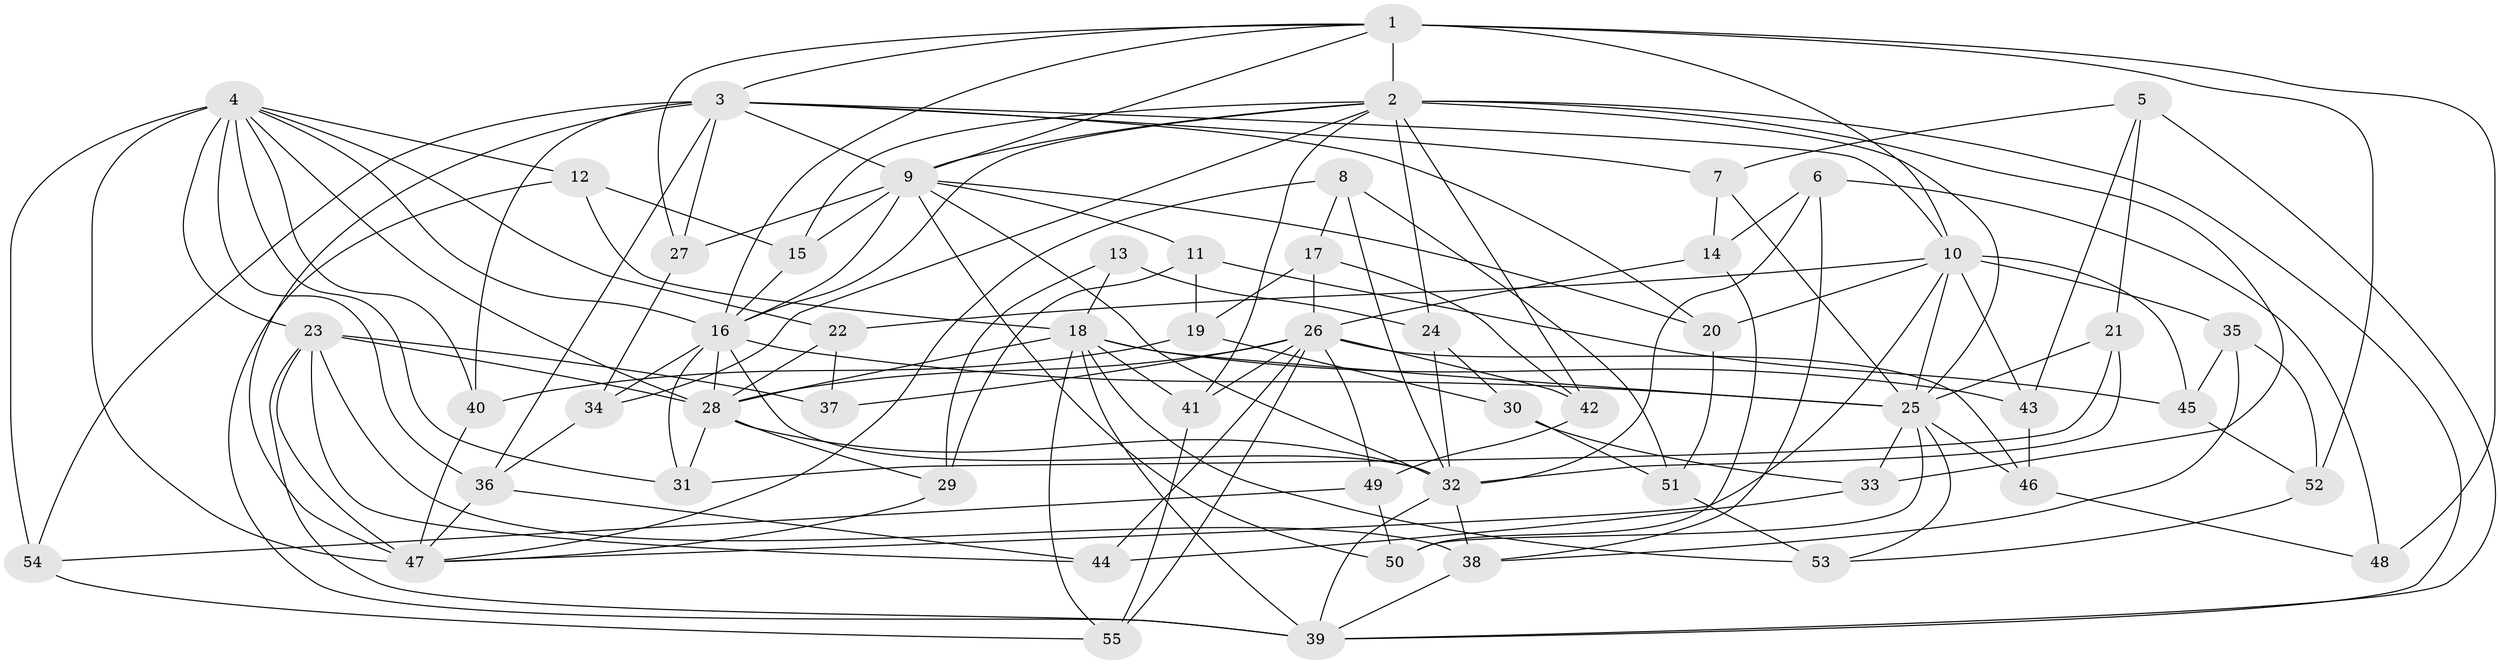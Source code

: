 // original degree distribution, {4: 1.0}
// Generated by graph-tools (version 1.1) at 2025/38/03/09/25 02:38:13]
// undirected, 55 vertices, 148 edges
graph export_dot {
graph [start="1"]
  node [color=gray90,style=filled];
  1;
  2;
  3;
  4;
  5;
  6;
  7;
  8;
  9;
  10;
  11;
  12;
  13;
  14;
  15;
  16;
  17;
  18;
  19;
  20;
  21;
  22;
  23;
  24;
  25;
  26;
  27;
  28;
  29;
  30;
  31;
  32;
  33;
  34;
  35;
  36;
  37;
  38;
  39;
  40;
  41;
  42;
  43;
  44;
  45;
  46;
  47;
  48;
  49;
  50;
  51;
  52;
  53;
  54;
  55;
  1 -- 2 [weight=2.0];
  1 -- 3 [weight=1.0];
  1 -- 9 [weight=1.0];
  1 -- 10 [weight=2.0];
  1 -- 16 [weight=2.0];
  1 -- 27 [weight=1.0];
  1 -- 48 [weight=2.0];
  1 -- 52 [weight=1.0];
  2 -- 9 [weight=1.0];
  2 -- 15 [weight=1.0];
  2 -- 16 [weight=1.0];
  2 -- 24 [weight=1.0];
  2 -- 25 [weight=1.0];
  2 -- 33 [weight=1.0];
  2 -- 34 [weight=1.0];
  2 -- 39 [weight=1.0];
  2 -- 41 [weight=1.0];
  2 -- 42 [weight=1.0];
  3 -- 7 [weight=1.0];
  3 -- 9 [weight=1.0];
  3 -- 10 [weight=1.0];
  3 -- 20 [weight=1.0];
  3 -- 27 [weight=1.0];
  3 -- 36 [weight=1.0];
  3 -- 40 [weight=1.0];
  3 -- 47 [weight=1.0];
  3 -- 54 [weight=1.0];
  4 -- 12 [weight=1.0];
  4 -- 16 [weight=1.0];
  4 -- 22 [weight=1.0];
  4 -- 23 [weight=2.0];
  4 -- 28 [weight=1.0];
  4 -- 31 [weight=1.0];
  4 -- 36 [weight=2.0];
  4 -- 40 [weight=1.0];
  4 -- 47 [weight=1.0];
  4 -- 54 [weight=1.0];
  5 -- 7 [weight=1.0];
  5 -- 21 [weight=1.0];
  5 -- 39 [weight=1.0];
  5 -- 43 [weight=1.0];
  6 -- 14 [weight=1.0];
  6 -- 32 [weight=1.0];
  6 -- 38 [weight=1.0];
  6 -- 48 [weight=1.0];
  7 -- 14 [weight=1.0];
  7 -- 25 [weight=1.0];
  8 -- 17 [weight=1.0];
  8 -- 32 [weight=1.0];
  8 -- 47 [weight=1.0];
  8 -- 51 [weight=1.0];
  9 -- 11 [weight=1.0];
  9 -- 15 [weight=1.0];
  9 -- 16 [weight=1.0];
  9 -- 20 [weight=1.0];
  9 -- 27 [weight=1.0];
  9 -- 32 [weight=1.0];
  9 -- 50 [weight=1.0];
  10 -- 20 [weight=1.0];
  10 -- 22 [weight=1.0];
  10 -- 25 [weight=1.0];
  10 -- 35 [weight=1.0];
  10 -- 43 [weight=1.0];
  10 -- 45 [weight=1.0];
  10 -- 47 [weight=1.0];
  11 -- 19 [weight=1.0];
  11 -- 29 [weight=1.0];
  11 -- 45 [weight=1.0];
  12 -- 15 [weight=1.0];
  12 -- 18 [weight=1.0];
  12 -- 39 [weight=1.0];
  13 -- 18 [weight=2.0];
  13 -- 24 [weight=1.0];
  13 -- 29 [weight=1.0];
  14 -- 26 [weight=1.0];
  14 -- 50 [weight=1.0];
  15 -- 16 [weight=1.0];
  16 -- 25 [weight=1.0];
  16 -- 28 [weight=2.0];
  16 -- 31 [weight=1.0];
  16 -- 32 [weight=1.0];
  16 -- 34 [weight=1.0];
  17 -- 19 [weight=1.0];
  17 -- 26 [weight=1.0];
  17 -- 42 [weight=1.0];
  18 -- 25 [weight=1.0];
  18 -- 28 [weight=1.0];
  18 -- 39 [weight=1.0];
  18 -- 41 [weight=1.0];
  18 -- 43 [weight=1.0];
  18 -- 53 [weight=1.0];
  18 -- 55 [weight=1.0];
  19 -- 30 [weight=1.0];
  19 -- 40 [weight=1.0];
  20 -- 51 [weight=1.0];
  21 -- 25 [weight=1.0];
  21 -- 31 [weight=1.0];
  21 -- 32 [weight=1.0];
  22 -- 28 [weight=1.0];
  22 -- 37 [weight=1.0];
  23 -- 28 [weight=1.0];
  23 -- 37 [weight=2.0];
  23 -- 38 [weight=1.0];
  23 -- 39 [weight=2.0];
  23 -- 44 [weight=1.0];
  23 -- 47 [weight=1.0];
  24 -- 30 [weight=1.0];
  24 -- 32 [weight=1.0];
  25 -- 33 [weight=1.0];
  25 -- 46 [weight=1.0];
  25 -- 50 [weight=1.0];
  25 -- 53 [weight=1.0];
  26 -- 28 [weight=1.0];
  26 -- 37 [weight=1.0];
  26 -- 41 [weight=1.0];
  26 -- 42 [weight=1.0];
  26 -- 44 [weight=1.0];
  26 -- 46 [weight=1.0];
  26 -- 49 [weight=1.0];
  26 -- 55 [weight=1.0];
  27 -- 34 [weight=1.0];
  28 -- 29 [weight=1.0];
  28 -- 31 [weight=1.0];
  28 -- 32 [weight=1.0];
  29 -- 47 [weight=1.0];
  30 -- 33 [weight=1.0];
  30 -- 51 [weight=1.0];
  32 -- 38 [weight=2.0];
  32 -- 39 [weight=1.0];
  33 -- 44 [weight=1.0];
  34 -- 36 [weight=1.0];
  35 -- 38 [weight=1.0];
  35 -- 45 [weight=1.0];
  35 -- 52 [weight=1.0];
  36 -- 44 [weight=1.0];
  36 -- 47 [weight=1.0];
  38 -- 39 [weight=1.0];
  40 -- 47 [weight=1.0];
  41 -- 55 [weight=1.0];
  42 -- 49 [weight=1.0];
  43 -- 46 [weight=1.0];
  45 -- 52 [weight=1.0];
  46 -- 48 [weight=1.0];
  49 -- 50 [weight=1.0];
  49 -- 54 [weight=1.0];
  51 -- 53 [weight=1.0];
  52 -- 53 [weight=1.0];
  54 -- 55 [weight=1.0];
}
